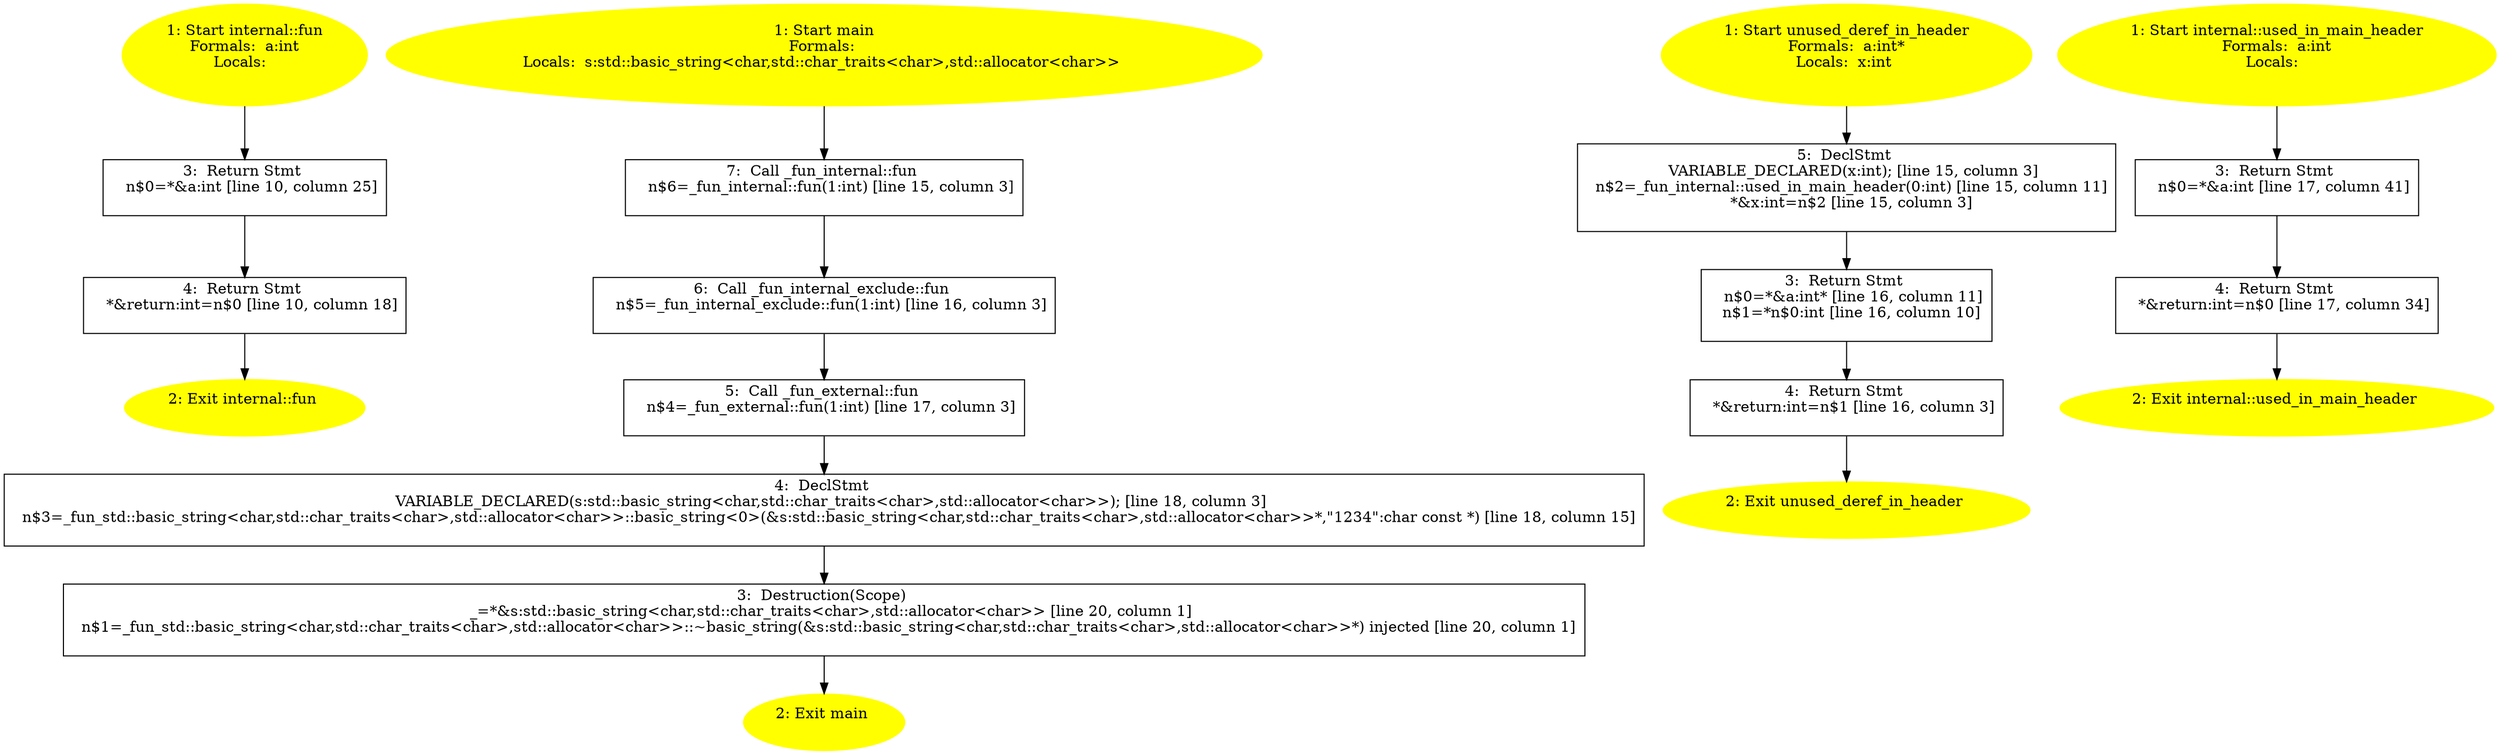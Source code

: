 /* @generated */
digraph cfg {
"fun#internal#3922054098004616643.55c3f2ad552457f8_1" [label="1: Start internal::fun\nFormals:  a:int\nLocals:  \n  " color=yellow style=filled]
	

	 "fun#internal#3922054098004616643.55c3f2ad552457f8_1" -> "fun#internal#3922054098004616643.55c3f2ad552457f8_3" ;
"fun#internal#3922054098004616643.55c3f2ad552457f8_2" [label="2: Exit internal::fun \n  " color=yellow style=filled]
	

"fun#internal#3922054098004616643.55c3f2ad552457f8_3" [label="3:  Return Stmt \n   n$0=*&a:int [line 10, column 25]\n " shape="box"]
	

	 "fun#internal#3922054098004616643.55c3f2ad552457f8_3" -> "fun#internal#3922054098004616643.55c3f2ad552457f8_4" ;
"fun#internal#3922054098004616643.55c3f2ad552457f8_4" [label="4:  Return Stmt \n   *&return:int=n$0 [line 10, column 18]\n " shape="box"]
	

	 "fun#internal#3922054098004616643.55c3f2ad552457f8_4" -> "fun#internal#3922054098004616643.55c3f2ad552457f8_2" ;
"main.fad58de7366495db_1" [label="1: Start main\nFormals: \nLocals:  s:std::basic_string<char,std::char_traits<char>,std::allocator<char>> \n  " color=yellow style=filled]
	

	 "main.fad58de7366495db_1" -> "main.fad58de7366495db_7" ;
"main.fad58de7366495db_2" [label="2: Exit main \n  " color=yellow style=filled]
	

"main.fad58de7366495db_3" [label="3:  Destruction(Scope) \n   _=*&s:std::basic_string<char,std::char_traits<char>,std::allocator<char>> [line 20, column 1]\n  n$1=_fun_std::basic_string<char,std::char_traits<char>,std::allocator<char>>::~basic_string(&s:std::basic_string<char,std::char_traits<char>,std::allocator<char>>*) injected [line 20, column 1]\n " shape="box"]
	

	 "main.fad58de7366495db_3" -> "main.fad58de7366495db_2" ;
"main.fad58de7366495db_4" [label="4:  DeclStmt \n   VARIABLE_DECLARED(s:std::basic_string<char,std::char_traits<char>,std::allocator<char>>); [line 18, column 3]\n  n$3=_fun_std::basic_string<char,std::char_traits<char>,std::allocator<char>>::basic_string<0>(&s:std::basic_string<char,std::char_traits<char>,std::allocator<char>>*,\"1234\":char const *) [line 18, column 15]\n " shape="box"]
	

	 "main.fad58de7366495db_4" -> "main.fad58de7366495db_3" ;
"main.fad58de7366495db_5" [label="5:  Call _fun_external::fun \n   n$4=_fun_external::fun(1:int) [line 17, column 3]\n " shape="box"]
	

	 "main.fad58de7366495db_5" -> "main.fad58de7366495db_4" ;
"main.fad58de7366495db_6" [label="6:  Call _fun_internal_exclude::fun \n   n$5=_fun_internal_exclude::fun(1:int) [line 16, column 3]\n " shape="box"]
	

	 "main.fad58de7366495db_6" -> "main.fad58de7366495db_5" ;
"main.fad58de7366495db_7" [label="7:  Call _fun_internal::fun \n   n$6=_fun_internal::fun(1:int) [line 15, column 3]\n " shape="box"]
	

	 "main.fad58de7366495db_7" -> "main.fad58de7366495db_6" ;
"unused_deref_in_header#1526060322.ec2f844a26989dc3_1" [label="1: Start unused_deref_in_header\nFormals:  a:int*\nLocals:  x:int \n  " color=yellow style=filled]
	

	 "unused_deref_in_header#1526060322.ec2f844a26989dc3_1" -> "unused_deref_in_header#1526060322.ec2f844a26989dc3_5" ;
"unused_deref_in_header#1526060322.ec2f844a26989dc3_2" [label="2: Exit unused_deref_in_header \n  " color=yellow style=filled]
	

"unused_deref_in_header#1526060322.ec2f844a26989dc3_3" [label="3:  Return Stmt \n   n$0=*&a:int* [line 16, column 11]\n  n$1=*n$0:int [line 16, column 10]\n " shape="box"]
	

	 "unused_deref_in_header#1526060322.ec2f844a26989dc3_3" -> "unused_deref_in_header#1526060322.ec2f844a26989dc3_4" ;
"unused_deref_in_header#1526060322.ec2f844a26989dc3_4" [label="4:  Return Stmt \n   *&return:int=n$1 [line 16, column 3]\n " shape="box"]
	

	 "unused_deref_in_header#1526060322.ec2f844a26989dc3_4" -> "unused_deref_in_header#1526060322.ec2f844a26989dc3_2" ;
"unused_deref_in_header#1526060322.ec2f844a26989dc3_5" [label="5:  DeclStmt \n   VARIABLE_DECLARED(x:int); [line 15, column 3]\n  n$2=_fun_internal::used_in_main_header(0:int) [line 15, column 11]\n  *&x:int=n$2 [line 15, column 3]\n " shape="box"]
	

	 "unused_deref_in_header#1526060322.ec2f844a26989dc3_5" -> "unused_deref_in_header#1526060322.ec2f844a26989dc3_3" ;
"used_in_main_header#internal#1669.43e60de71a2b141c_1" [label="1: Start internal::used_in_main_header\nFormals:  a:int\nLocals:  \n  " color=yellow style=filled]
	

	 "used_in_main_header#internal#1669.43e60de71a2b141c_1" -> "used_in_main_header#internal#1669.43e60de71a2b141c_3" ;
"used_in_main_header#internal#1669.43e60de71a2b141c_2" [label="2: Exit internal::used_in_main_header \n  " color=yellow style=filled]
	

"used_in_main_header#internal#1669.43e60de71a2b141c_3" [label="3:  Return Stmt \n   n$0=*&a:int [line 17, column 41]\n " shape="box"]
	

	 "used_in_main_header#internal#1669.43e60de71a2b141c_3" -> "used_in_main_header#internal#1669.43e60de71a2b141c_4" ;
"used_in_main_header#internal#1669.43e60de71a2b141c_4" [label="4:  Return Stmt \n   *&return:int=n$0 [line 17, column 34]\n " shape="box"]
	

	 "used_in_main_header#internal#1669.43e60de71a2b141c_4" -> "used_in_main_header#internal#1669.43e60de71a2b141c_2" ;
}
